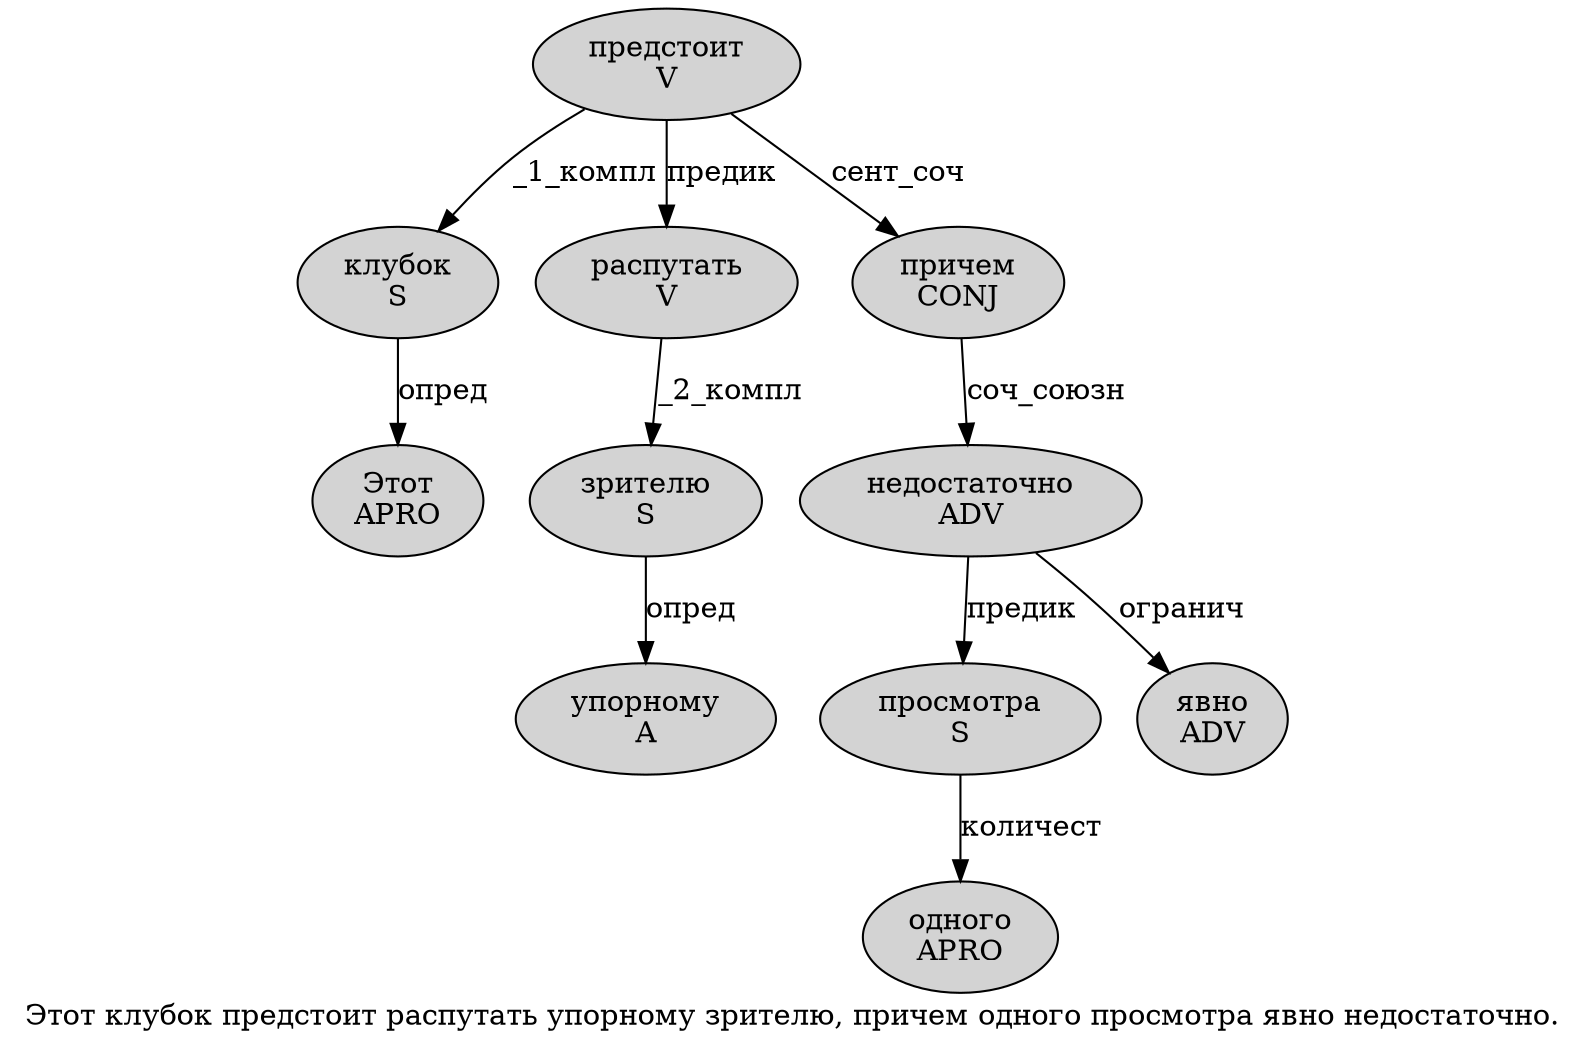 digraph SENTENCE_2177 {
	graph [label="Этот клубок предстоит распутать упорному зрителю, причем одного просмотра явно недостаточно."]
	node [style=filled]
		0 [label="Этот
APRO" color="" fillcolor=lightgray penwidth=1 shape=ellipse]
		1 [label="клубок
S" color="" fillcolor=lightgray penwidth=1 shape=ellipse]
		2 [label="предстоит
V" color="" fillcolor=lightgray penwidth=1 shape=ellipse]
		3 [label="распутать
V" color="" fillcolor=lightgray penwidth=1 shape=ellipse]
		4 [label="упорному
A" color="" fillcolor=lightgray penwidth=1 shape=ellipse]
		5 [label="зрителю
S" color="" fillcolor=lightgray penwidth=1 shape=ellipse]
		7 [label="причем
CONJ" color="" fillcolor=lightgray penwidth=1 shape=ellipse]
		8 [label="одного
APRO" color="" fillcolor=lightgray penwidth=1 shape=ellipse]
		9 [label="просмотра
S" color="" fillcolor=lightgray penwidth=1 shape=ellipse]
		10 [label="явно
ADV" color="" fillcolor=lightgray penwidth=1 shape=ellipse]
		11 [label="недостаточно
ADV" color="" fillcolor=lightgray penwidth=1 shape=ellipse]
			2 -> 1 [label="_1_компл"]
			2 -> 3 [label="предик"]
			2 -> 7 [label="сент_соч"]
			7 -> 11 [label="соч_союзн"]
			5 -> 4 [label="опред"]
			3 -> 5 [label="_2_компл"]
			9 -> 8 [label="количест"]
			1 -> 0 [label="опред"]
			11 -> 9 [label="предик"]
			11 -> 10 [label="огранич"]
}